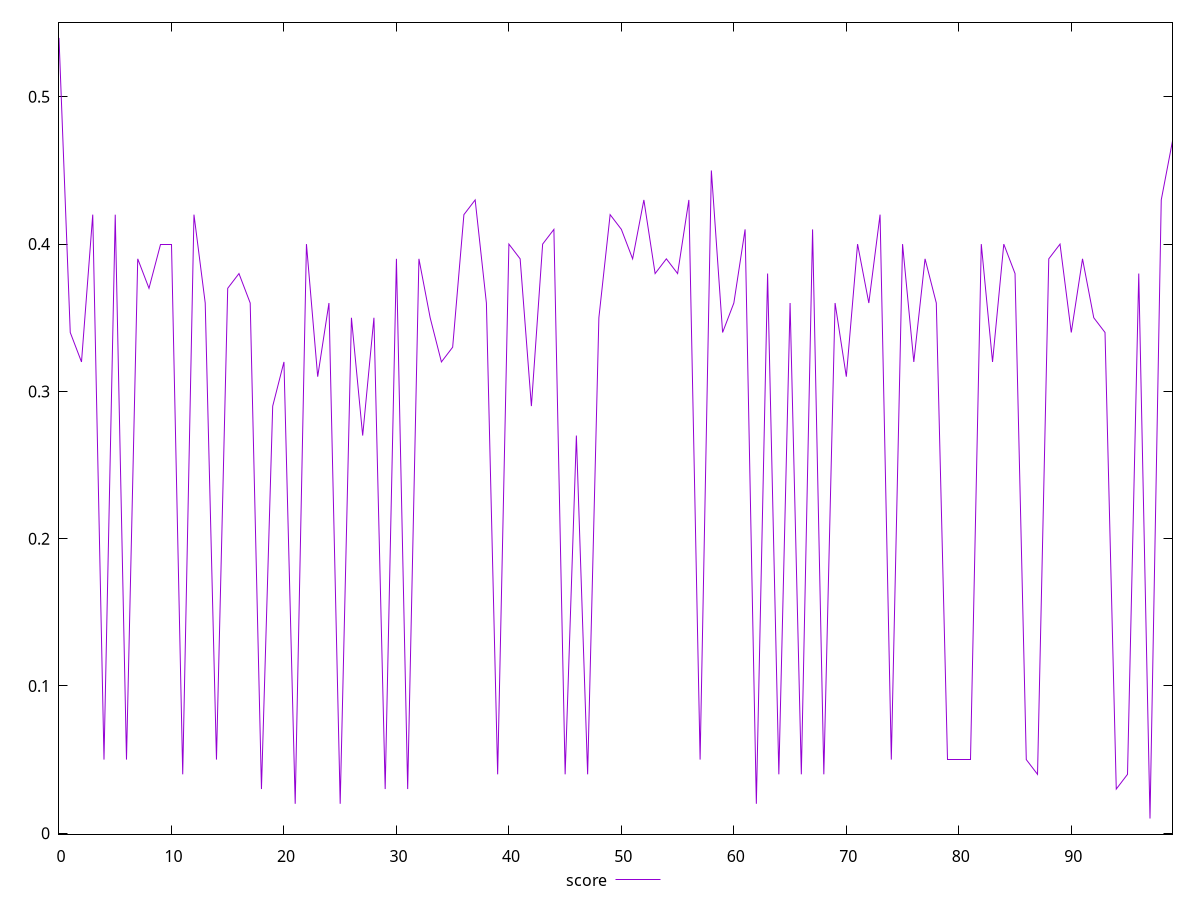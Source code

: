 reset

$score <<EOF
0 0.54
1 0.34
2 0.32
3 0.42
4 0.05
5 0.42
6 0.05
7 0.39
8 0.37
9 0.4
10 0.4
11 0.04
12 0.42
13 0.36
14 0.05
15 0.37
16 0.38
17 0.36
18 0.03
19 0.29
20 0.32
21 0.02
22 0.4
23 0.31
24 0.36
25 0.02
26 0.35
27 0.27
28 0.35
29 0.03
30 0.39
31 0.03
32 0.39
33 0.35
34 0.32
35 0.33
36 0.42
37 0.43
38 0.36
39 0.04
40 0.4
41 0.39
42 0.29
43 0.4
44 0.41
45 0.04
46 0.27
47 0.04
48 0.35
49 0.42
50 0.41
51 0.39
52 0.43
53 0.38
54 0.39
55 0.38
56 0.43
57 0.05
58 0.45
59 0.34
60 0.36
61 0.41
62 0.02
63 0.38
64 0.04
65 0.36
66 0.04
67 0.41
68 0.04
69 0.36
70 0.31
71 0.4
72 0.36
73 0.42
74 0.05
75 0.4
76 0.32
77 0.39
78 0.36
79 0.05
80 0.05
81 0.05
82 0.4
83 0.32
84 0.4
85 0.38
86 0.05
87 0.04
88 0.39
89 0.4
90 0.34
91 0.39
92 0.35
93 0.34
94 0.03
95 0.04
96 0.38
97 0.01
98 0.43
99 0.47
EOF

set key outside below
set xrange [0:99]
set yrange [-0.0005999999999999998:0.5506000000000001]
set trange [-0.0005999999999999998:0.5506000000000001]
set terminal svg size 640, 500 enhanced background rgb 'white'
set output "report_00015_2021-02-09T16-11-33.973Z/first-cpu-idle/samples/pages/score/values.svg"

plot $score title "score" with line

reset
